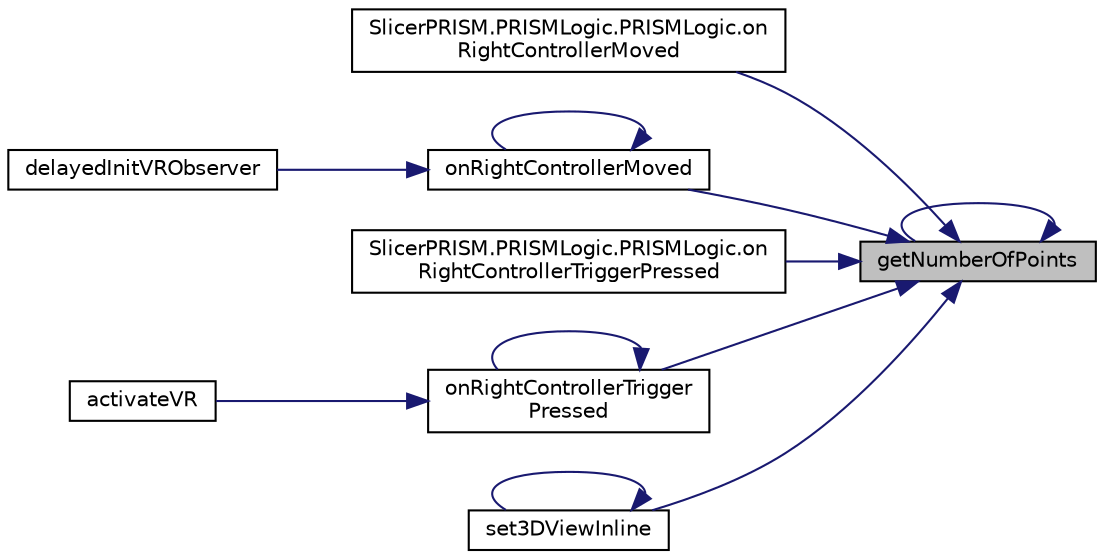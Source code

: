 digraph "getNumberOfPoints"
{
 // LATEX_PDF_SIZE
  bgcolor="transparent";
  edge [fontname="Helvetica",fontsize="10",labelfontname="Helvetica",labelfontsize="10"];
  node [fontname="Helvetica",fontsize="10",shape=record];
  rankdir="RL";
  Node1 [label="getNumberOfPoints",height=0.2,width=0.4,color="black", fillcolor="grey75", style="filled", fontcolor="black",tooltip=" "];
  Node1 -> Node1 [dir="back",color="midnightblue",fontsize="10",style="solid",fontname="Helvetica"];
  Node1 -> Node2 [dir="back",color="midnightblue",fontsize="10",style="solid",fontname="Helvetica"];
  Node2 [label="SlicerPRISM.PRISMLogic.PRISMLogic.on\lRightControllerMoved",height=0.2,width=0.4,color="black",URL="$class_slicer_p_r_i_s_m_1_1_p_r_i_s_m_logic_1_1_p_r_i_s_m_logic.html#a3634ff4fb8d67cfd0d14c6008deacc9b",tooltip="Callback function when a the right controller position has changed."];
  Node1 -> Node3 [dir="back",color="midnightblue",fontsize="10",style="solid",fontname="Helvetica"];
  Node3 [label="onRightControllerMoved",height=0.2,width=0.4,color="black",URL="$class_p_r_i_s_m_1_1_straight_needle_insertion_logic.html#a3634ff4fb8d67cfd0d14c6008deacc9b",tooltip=" "];
  Node3 -> Node4 [dir="back",color="midnightblue",fontsize="10",style="solid",fontname="Helvetica"];
  Node4 [label="delayedInitVRObserver",height=0.2,width=0.4,color="black",URL="$class_p_r_i_s_m_1_1_straight_needle_insertion_logic.html#af0ccacbefaa58e984038a12bdaca2aae",tooltip=" "];
  Node3 -> Node3 [dir="back",color="midnightblue",fontsize="10",style="solid",fontname="Helvetica"];
  Node1 -> Node5 [dir="back",color="midnightblue",fontsize="10",style="solid",fontname="Helvetica"];
  Node5 [label="SlicerPRISM.PRISMLogic.PRISMLogic.on\lRightControllerTriggerPressed",height=0.2,width=0.4,color="black",URL="$class_slicer_p_r_i_s_m_1_1_p_r_i_s_m_logic_1_1_p_r_i_s_m_logic.html#af02aa10c3f36dbc9e4f6c6040fcb39b1",tooltip="Callback function on trigger pressed event."];
  Node1 -> Node6 [dir="back",color="midnightblue",fontsize="10",style="solid",fontname="Helvetica"];
  Node6 [label="onRightControllerTrigger\lPressed",height=0.2,width=0.4,color="black",URL="$class_p_r_i_s_m_1_1_straight_needle_insertion_logic.html#af02aa10c3f36dbc9e4f6c6040fcb39b1",tooltip=" "];
  Node6 -> Node7 [dir="back",color="midnightblue",fontsize="10",style="solid",fontname="Helvetica"];
  Node7 [label="activateVR",height=0.2,width=0.4,color="black",URL="$class_p_r_i_s_m_1_1_straight_needle_insertion_logic.html#a53c7bee063b281d3ec4fb01c872c0813",tooltip=" "];
  Node6 -> Node6 [dir="back",color="midnightblue",fontsize="10",style="solid",fontname="Helvetica"];
  Node1 -> Node8 [dir="back",color="midnightblue",fontsize="10",style="solid",fontname="Helvetica"];
  Node8 [label="set3DViewInline",height=0.2,width=0.4,color="black",URL="$class_p_r_i_s_m_1_1_straight_needle_insertion_logic.html#a439bde8368a04febc648dedab1247980",tooltip=" "];
  Node8 -> Node8 [dir="back",color="midnightblue",fontsize="10",style="solid",fontname="Helvetica"];
}
